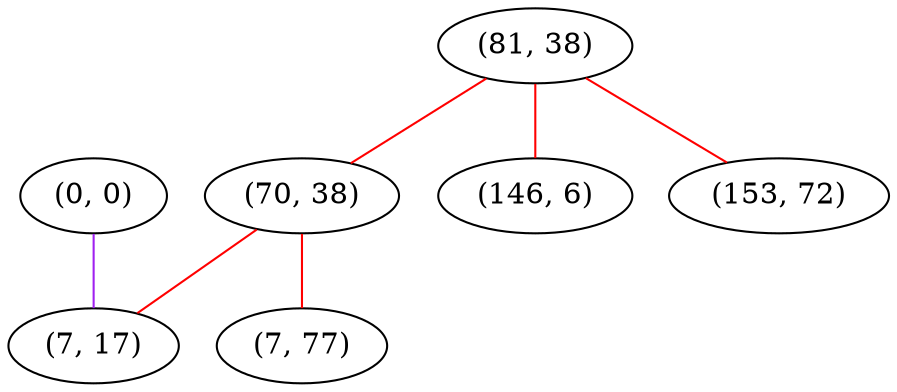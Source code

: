 graph "" {
"(0, 0)";
"(81, 38)";
"(70, 38)";
"(7, 77)";
"(146, 6)";
"(7, 17)";
"(153, 72)";
"(0, 0)" -- "(7, 17)"  [color=purple, key=0, weight=4];
"(81, 38)" -- "(153, 72)"  [color=red, key=0, weight=1];
"(81, 38)" -- "(146, 6)"  [color=red, key=0, weight=1];
"(81, 38)" -- "(70, 38)"  [color=red, key=0, weight=1];
"(70, 38)" -- "(7, 77)"  [color=red, key=0, weight=1];
"(70, 38)" -- "(7, 17)"  [color=red, key=0, weight=1];
}
